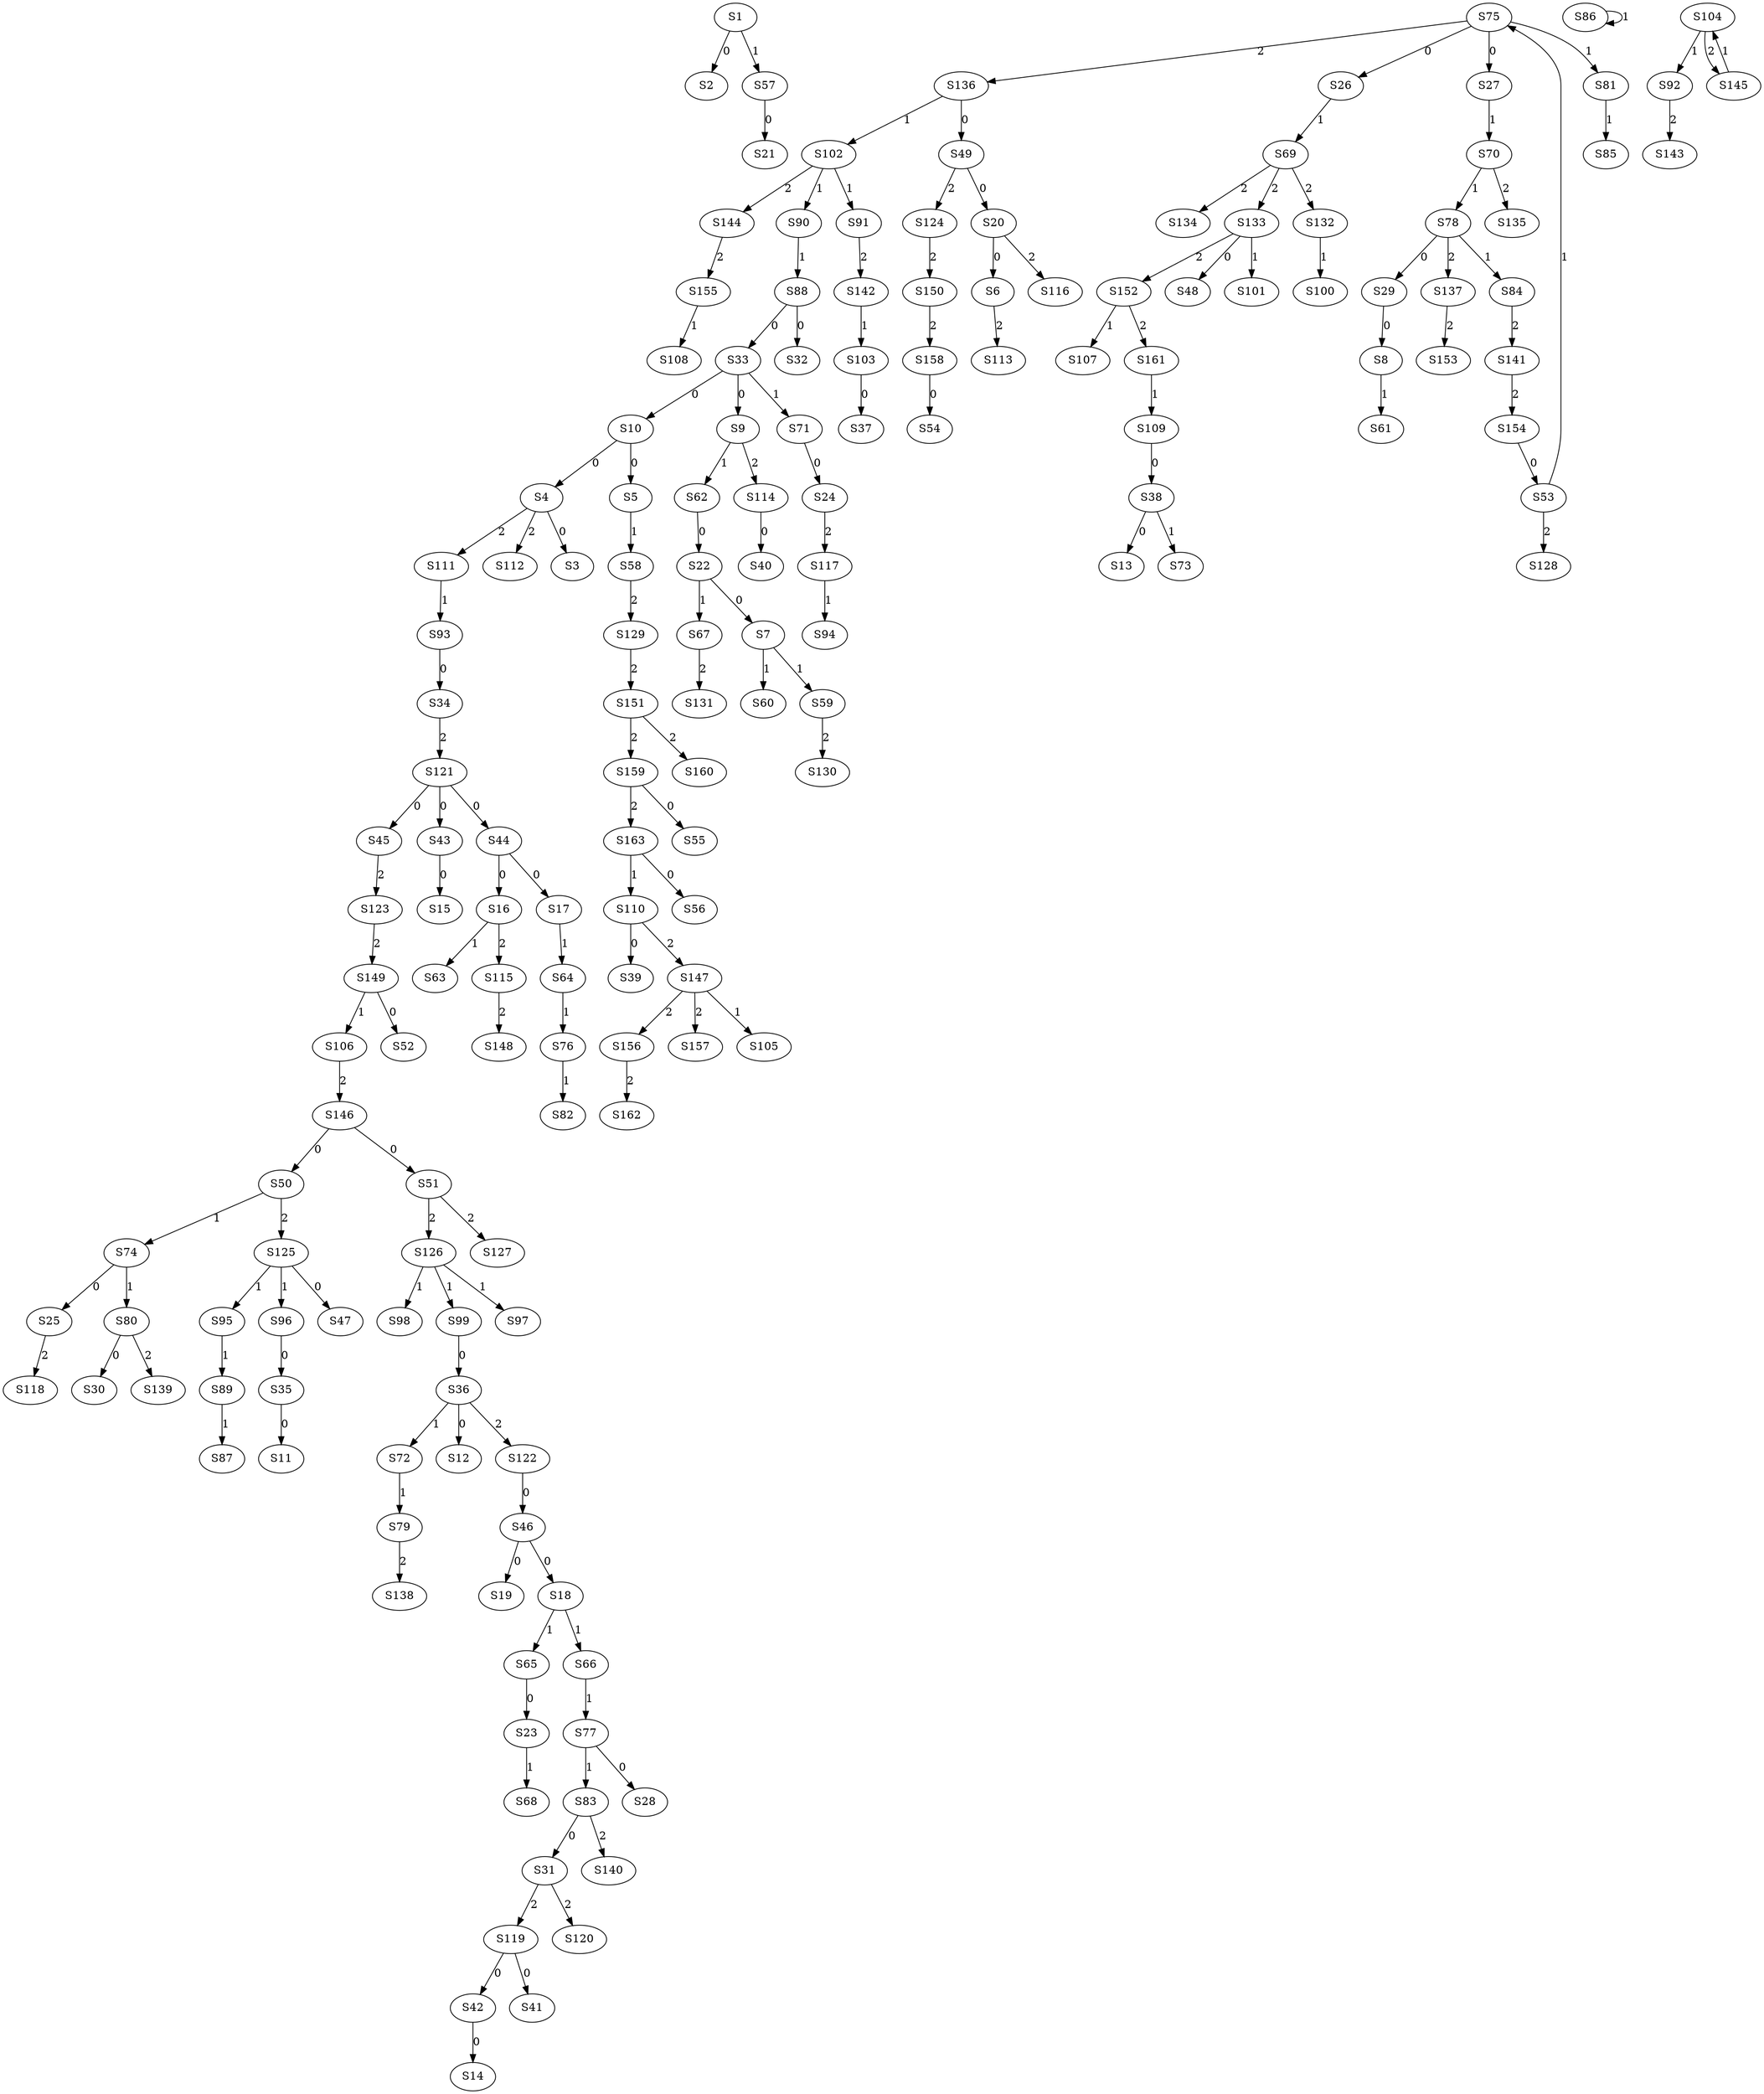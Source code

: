 strict digraph {
	S1 -> S2 [ label = 0 ];
	S4 -> S3 [ label = 0 ];
	S10 -> S4 [ label = 0 ];
	S10 -> S5 [ label = 0 ];
	S20 -> S6 [ label = 0 ];
	S22 -> S7 [ label = 0 ];
	S29 -> S8 [ label = 0 ];
	S33 -> S9 [ label = 0 ];
	S33 -> S10 [ label = 0 ];
	S35 -> S11 [ label = 0 ];
	S36 -> S12 [ label = 0 ];
	S38 -> S13 [ label = 0 ];
	S42 -> S14 [ label = 0 ];
	S43 -> S15 [ label = 0 ];
	S44 -> S16 [ label = 0 ];
	S44 -> S17 [ label = 0 ];
	S46 -> S18 [ label = 0 ];
	S46 -> S19 [ label = 0 ];
	S49 -> S20 [ label = 0 ];
	S57 -> S21 [ label = 0 ];
	S62 -> S22 [ label = 0 ];
	S65 -> S23 [ label = 0 ];
	S71 -> S24 [ label = 0 ];
	S74 -> S25 [ label = 0 ];
	S75 -> S26 [ label = 0 ];
	S75 -> S27 [ label = 0 ];
	S77 -> S28 [ label = 0 ];
	S78 -> S29 [ label = 0 ];
	S80 -> S30 [ label = 0 ];
	S83 -> S31 [ label = 0 ];
	S88 -> S32 [ label = 0 ];
	S88 -> S33 [ label = 0 ];
	S93 -> S34 [ label = 0 ];
	S96 -> S35 [ label = 0 ];
	S99 -> S36 [ label = 0 ];
	S103 -> S37 [ label = 0 ];
	S109 -> S38 [ label = 0 ];
	S110 -> S39 [ label = 0 ];
	S114 -> S40 [ label = 0 ];
	S119 -> S41 [ label = 0 ];
	S119 -> S42 [ label = 0 ];
	S121 -> S43 [ label = 0 ];
	S121 -> S44 [ label = 0 ];
	S121 -> S45 [ label = 0 ];
	S122 -> S46 [ label = 0 ];
	S125 -> S47 [ label = 0 ];
	S133 -> S48 [ label = 0 ];
	S136 -> S49 [ label = 0 ];
	S146 -> S50 [ label = 0 ];
	S146 -> S51 [ label = 0 ];
	S149 -> S52 [ label = 0 ];
	S154 -> S53 [ label = 0 ];
	S158 -> S54 [ label = 0 ];
	S159 -> S55 [ label = 0 ];
	S163 -> S56 [ label = 0 ];
	S1 -> S57 [ label = 1 ];
	S5 -> S58 [ label = 1 ];
	S7 -> S59 [ label = 1 ];
	S7 -> S60 [ label = 1 ];
	S8 -> S61 [ label = 1 ];
	S9 -> S62 [ label = 1 ];
	S16 -> S63 [ label = 1 ];
	S17 -> S64 [ label = 1 ];
	S18 -> S65 [ label = 1 ];
	S18 -> S66 [ label = 1 ];
	S22 -> S67 [ label = 1 ];
	S23 -> S68 [ label = 1 ];
	S26 -> S69 [ label = 1 ];
	S27 -> S70 [ label = 1 ];
	S33 -> S71 [ label = 1 ];
	S36 -> S72 [ label = 1 ];
	S38 -> S73 [ label = 1 ];
	S50 -> S74 [ label = 1 ];
	S53 -> S75 [ label = 1 ];
	S64 -> S76 [ label = 1 ];
	S66 -> S77 [ label = 1 ];
	S70 -> S78 [ label = 1 ];
	S72 -> S79 [ label = 1 ];
	S74 -> S80 [ label = 1 ];
	S75 -> S81 [ label = 1 ];
	S76 -> S82 [ label = 1 ];
	S77 -> S83 [ label = 1 ];
	S78 -> S84 [ label = 1 ];
	S81 -> S85 [ label = 1 ];
	S86 -> S86 [ label = 1 ];
	S89 -> S87 [ label = 1 ];
	S90 -> S88 [ label = 1 ];
	S95 -> S89 [ label = 1 ];
	S102 -> S90 [ label = 1 ];
	S102 -> S91 [ label = 1 ];
	S104 -> S92 [ label = 1 ];
	S111 -> S93 [ label = 1 ];
	S117 -> S94 [ label = 1 ];
	S125 -> S95 [ label = 1 ];
	S125 -> S96 [ label = 1 ];
	S126 -> S97 [ label = 1 ];
	S126 -> S98 [ label = 1 ];
	S126 -> S99 [ label = 1 ];
	S132 -> S100 [ label = 1 ];
	S133 -> S101 [ label = 1 ];
	S136 -> S102 [ label = 1 ];
	S142 -> S103 [ label = 1 ];
	S145 -> S104 [ label = 1 ];
	S147 -> S105 [ label = 1 ];
	S149 -> S106 [ label = 1 ];
	S152 -> S107 [ label = 1 ];
	S155 -> S108 [ label = 1 ];
	S161 -> S109 [ label = 1 ];
	S163 -> S110 [ label = 1 ];
	S4 -> S111 [ label = 2 ];
	S4 -> S112 [ label = 2 ];
	S6 -> S113 [ label = 2 ];
	S9 -> S114 [ label = 2 ];
	S16 -> S115 [ label = 2 ];
	S20 -> S116 [ label = 2 ];
	S24 -> S117 [ label = 2 ];
	S25 -> S118 [ label = 2 ];
	S31 -> S119 [ label = 2 ];
	S31 -> S120 [ label = 2 ];
	S34 -> S121 [ label = 2 ];
	S36 -> S122 [ label = 2 ];
	S45 -> S123 [ label = 2 ];
	S49 -> S124 [ label = 2 ];
	S50 -> S125 [ label = 2 ];
	S51 -> S126 [ label = 2 ];
	S51 -> S127 [ label = 2 ];
	S53 -> S128 [ label = 2 ];
	S58 -> S129 [ label = 2 ];
	S59 -> S130 [ label = 2 ];
	S67 -> S131 [ label = 2 ];
	S69 -> S132 [ label = 2 ];
	S69 -> S133 [ label = 2 ];
	S69 -> S134 [ label = 2 ];
	S70 -> S135 [ label = 2 ];
	S75 -> S136 [ label = 2 ];
	S78 -> S137 [ label = 2 ];
	S79 -> S138 [ label = 2 ];
	S80 -> S139 [ label = 2 ];
	S83 -> S140 [ label = 2 ];
	S84 -> S141 [ label = 2 ];
	S91 -> S142 [ label = 2 ];
	S92 -> S143 [ label = 2 ];
	S102 -> S144 [ label = 2 ];
	S104 -> S145 [ label = 2 ];
	S106 -> S146 [ label = 2 ];
	S110 -> S147 [ label = 2 ];
	S115 -> S148 [ label = 2 ];
	S123 -> S149 [ label = 2 ];
	S124 -> S150 [ label = 2 ];
	S129 -> S151 [ label = 2 ];
	S133 -> S152 [ label = 2 ];
	S137 -> S153 [ label = 2 ];
	S141 -> S154 [ label = 2 ];
	S144 -> S155 [ label = 2 ];
	S147 -> S156 [ label = 2 ];
	S147 -> S157 [ label = 2 ];
	S150 -> S158 [ label = 2 ];
	S151 -> S159 [ label = 2 ];
	S151 -> S160 [ label = 2 ];
	S152 -> S161 [ label = 2 ];
	S156 -> S162 [ label = 2 ];
	S159 -> S163 [ label = 2 ];
}